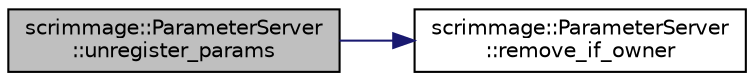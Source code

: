 digraph "scrimmage::ParameterServer::unregister_params"
{
 // LATEX_PDF_SIZE
  edge [fontname="Helvetica",fontsize="10",labelfontname="Helvetica",labelfontsize="10"];
  node [fontname="Helvetica",fontsize="10",shape=record];
  rankdir="LR";
  Node1 [label="scrimmage::ParameterServer\l::unregister_params",height=0.2,width=0.4,color="black", fillcolor="grey75", style="filled", fontcolor="black",tooltip=" "];
  Node1 -> Node2 [color="midnightblue",fontsize="10",style="solid",fontname="Helvetica"];
  Node2 [label="scrimmage::ParameterServer\l::remove_if_owner",height=0.2,width=0.4,color="black", fillcolor="white", style="filled",URL="$classscrimmage_1_1ParameterServer.html#adf7173c05200676c7acbd4e3a72a2b05",tooltip=" "];
}
